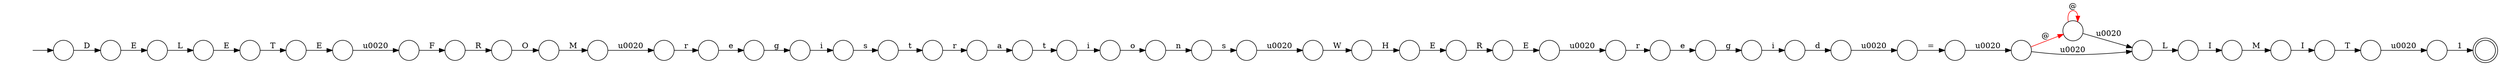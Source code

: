 digraph Automaton {
  rankdir = LR;
  0 [shape=circle,label=""];
  0 -> 38 [label="i"]
  1 [shape=circle,label=""];
  1 -> 23 [label="a"]
  2 [shape=circle,label=""];
  2 -> 34 [label="F"]
  3 [shape=circle,label=""];
  3 -> 22 [label="i"]
  4 [shape=circle,label=""];
  4 -> 11 [label="\u0020"]
  5 [shape=doublecircle,label=""];
  6 [shape=circle,label=""];
  6 -> 21 [label="o"]
  7 [shape=circle,label=""];
  7 -> 6 [label="i"]
  8 [shape=circle,label=""];
  8 -> 39 [label="R"]
  9 [shape=circle,label=""];
  9 -> 9 [label="@",color=red]
  9 -> 19 [label="\u0020"]
  10 [shape=circle,label=""];
  10 -> 13 [label="\u0020"]
  11 [shape=circle,label=""];
  11 -> 9 [label="@",color=red]
  11 -> 19 [label="\u0020"]
  12 [shape=circle,label=""];
  12 -> 4 [label="="]
  13 [shape=circle,label=""];
  13 -> 5 [label="1"]
  14 [shape=circle,label=""];
  14 -> 48 [label="r"]
  15 [shape=circle,label=""];
  15 -> 42 [label="T"]
  16 [shape=circle,label=""];
  16 -> 36 [label="M"]
  17 [shape=circle,label=""];
  17 -> 26 [label="\u0020"]
  18 [shape=circle,label=""];
  18 -> 0 [label="g"]
  19 [shape=circle,label=""];
  19 -> 30 [label="L"]
  20 [shape=circle,label=""];
  20 -> 27 [label="r"]
  21 [shape=circle,label=""];
  21 -> 32 [label="n"]
  22 [shape=circle,label=""];
  22 -> 25 [label="s"]
  23 [shape=circle,label=""];
  23 -> 7 [label="t"]
  24 [shape=circle,label=""];
  24 -> 20 [label="\u0020"]
  25 [shape=circle,label=""];
  25 -> 37 [label="t"]
  26 [shape=circle,label=""];
  26 -> 35 [label="W"]
  27 [shape=circle,label=""];
  27 -> 18 [label="e"]
  28 [shape=circle,label=""];
  28 -> 46 [label="E"]
  29 [shape=circle,label=""];
  29 -> 8 [label="E"]
  30 [shape=circle,label=""];
  30 -> 44 [label="I"]
  31 [shape=circle,label=""];
  initial [shape=plaintext,label=""];
  initial -> 31
  31 -> 28 [label="D"]
  32 [shape=circle,label=""];
  32 -> 17 [label="s"]
  33 [shape=circle,label=""];
  33 -> 45 [label="I"]
  34 [shape=circle,label=""];
  34 -> 43 [label="R"]
  35 [shape=circle,label=""];
  35 -> 29 [label="H"]
  36 [shape=circle,label=""];
  36 -> 14 [label="\u0020"]
  37 [shape=circle,label=""];
  37 -> 1 [label="r"]
  38 [shape=circle,label=""];
  38 -> 40 [label="d"]
  39 [shape=circle,label=""];
  39 -> 24 [label="E"]
  40 [shape=circle,label=""];
  40 -> 12 [label="\u0020"]
  41 [shape=circle,label=""];
  41 -> 15 [label="E"]
  42 [shape=circle,label=""];
  42 -> 49 [label="E"]
  43 [shape=circle,label=""];
  43 -> 16 [label="O"]
  44 [shape=circle,label=""];
  44 -> 33 [label="M"]
  45 [shape=circle,label=""];
  45 -> 10 [label="T"]
  46 [shape=circle,label=""];
  46 -> 41 [label="L"]
  47 [shape=circle,label=""];
  47 -> 3 [label="g"]
  48 [shape=circle,label=""];
  48 -> 47 [label="e"]
  49 [shape=circle,label=""];
  49 -> 2 [label="\u0020"]
}
